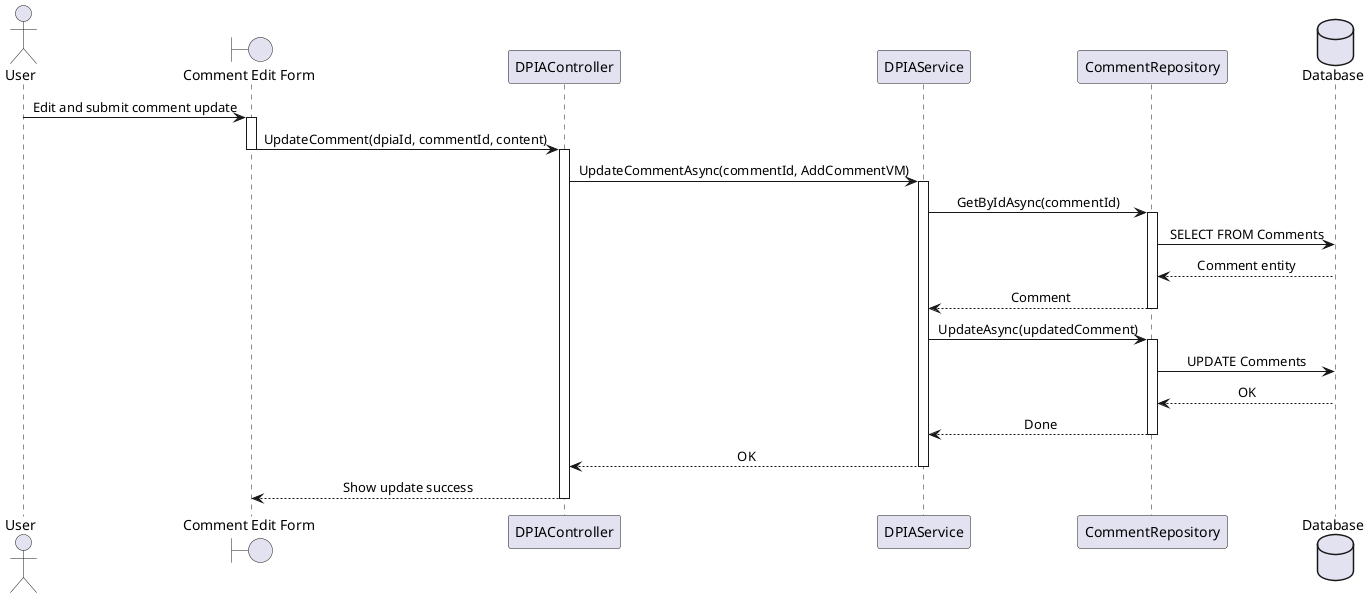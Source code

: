 @startuml
skinparam classAttributeIconSize 0
skinparam defaultTextAlignment center

actor User
boundary "Comment Edit Form" as Screen
participant "DPIAController" as Controller
participant "DPIAService" as Service
participant "CommentRepository" as Repo
database "Database" as DB

User -> Screen : Edit and submit comment update
activate Screen
Screen -> Controller : UpdateComment(dpiaId, commentId, content)
deactivate Screen
activate Controller

Controller -> Service : UpdateCommentAsync(commentId, AddCommentVM)
activate Service

Service -> Repo : GetByIdAsync(commentId)
activate Repo
Repo -> DB : SELECT FROM Comments 
DB --> Repo : Comment entity
Repo --> Service : Comment
deactivate Repo

Service -> Repo : UpdateAsync(updatedComment)
activate Repo
Repo -> DB : UPDATE Comments 
DB --> Repo : OK
Repo --> Service : Done
deactivate Repo

Service --> Controller : OK
deactivate Service

Controller --> Screen : Show update success
deactivate Controller
@enduml
